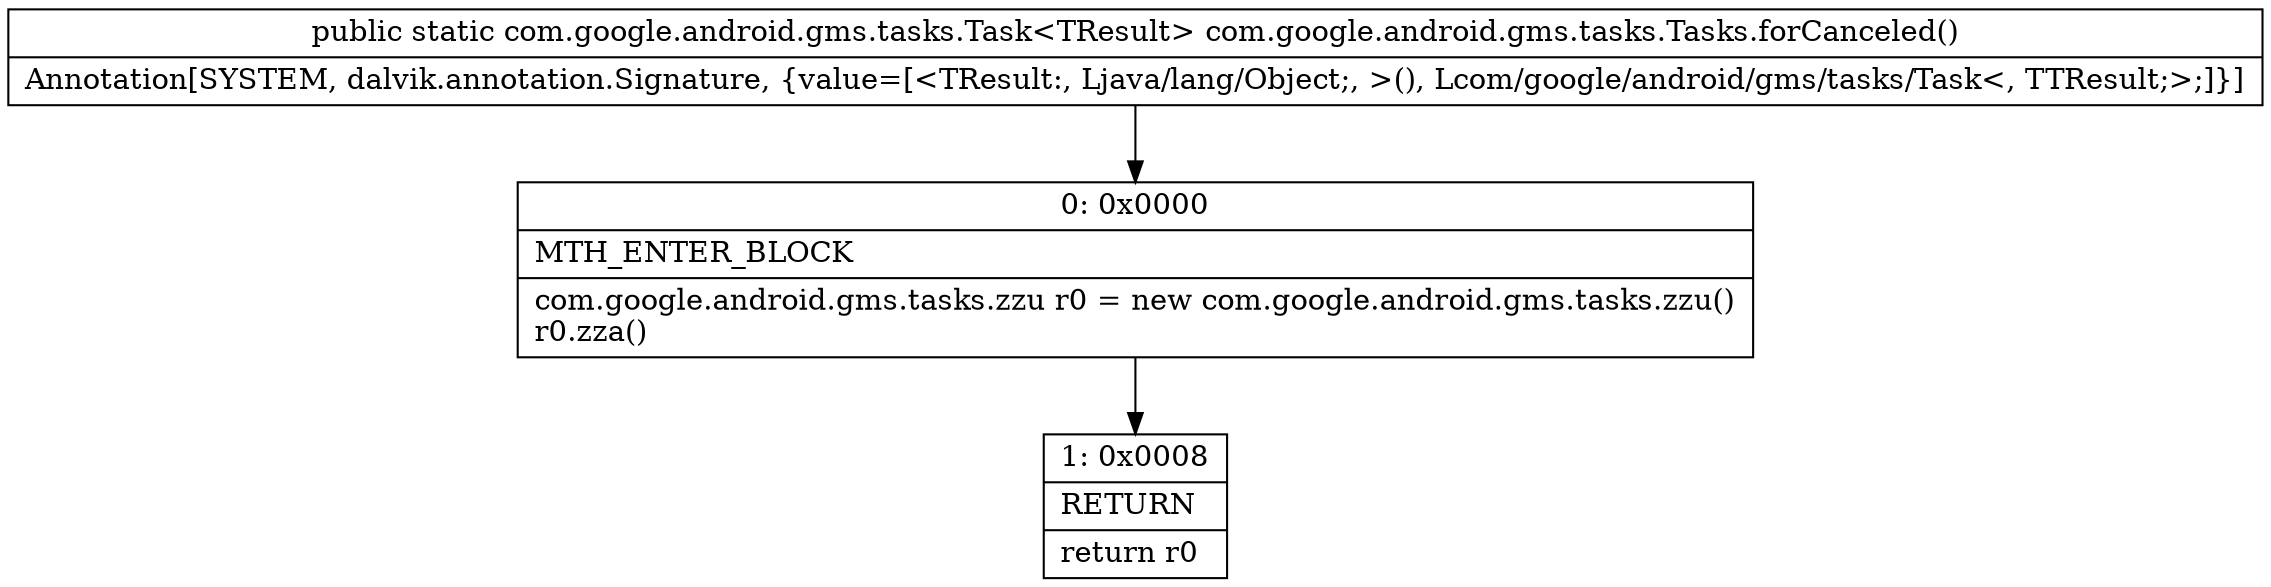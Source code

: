 digraph "CFG forcom.google.android.gms.tasks.Tasks.forCanceled()Lcom\/google\/android\/gms\/tasks\/Task;" {
Node_0 [shape=record,label="{0\:\ 0x0000|MTH_ENTER_BLOCK\l|com.google.android.gms.tasks.zzu r0 = new com.google.android.gms.tasks.zzu()\lr0.zza()\l}"];
Node_1 [shape=record,label="{1\:\ 0x0008|RETURN\l|return r0\l}"];
MethodNode[shape=record,label="{public static com.google.android.gms.tasks.Task\<TResult\> com.google.android.gms.tasks.Tasks.forCanceled()  | Annotation[SYSTEM, dalvik.annotation.Signature, \{value=[\<TResult:, Ljava\/lang\/Object;, \>(), Lcom\/google\/android\/gms\/tasks\/Task\<, TTResult;\>;]\}]\l}"];
MethodNode -> Node_0;
Node_0 -> Node_1;
}

